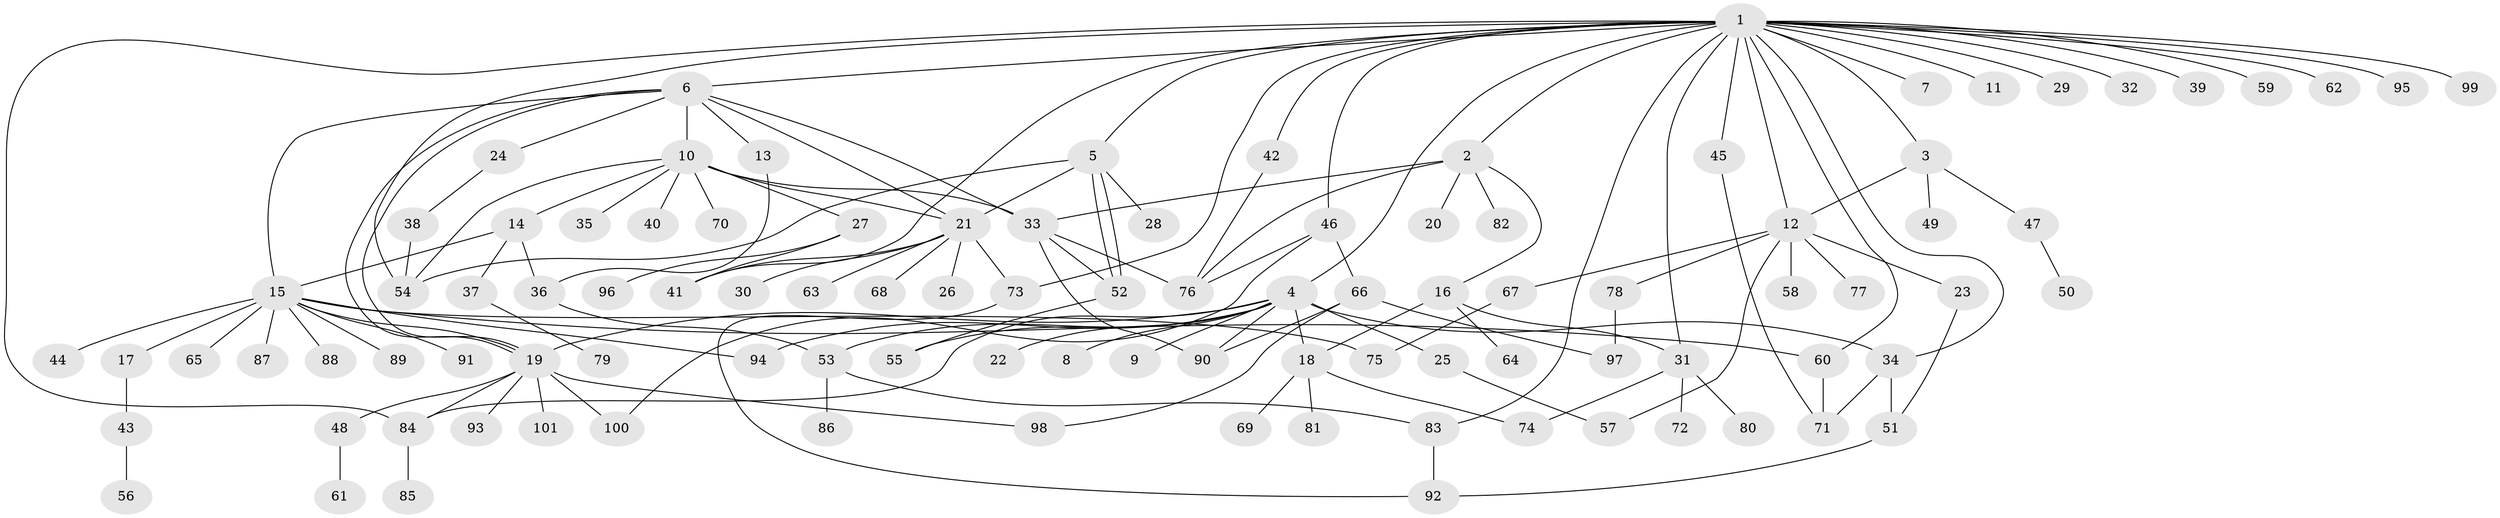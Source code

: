 // Generated by graph-tools (version 1.1) at 2025/35/03/09/25 02:35:29]
// undirected, 101 vertices, 144 edges
graph export_dot {
graph [start="1"]
  node [color=gray90,style=filled];
  1;
  2;
  3;
  4;
  5;
  6;
  7;
  8;
  9;
  10;
  11;
  12;
  13;
  14;
  15;
  16;
  17;
  18;
  19;
  20;
  21;
  22;
  23;
  24;
  25;
  26;
  27;
  28;
  29;
  30;
  31;
  32;
  33;
  34;
  35;
  36;
  37;
  38;
  39;
  40;
  41;
  42;
  43;
  44;
  45;
  46;
  47;
  48;
  49;
  50;
  51;
  52;
  53;
  54;
  55;
  56;
  57;
  58;
  59;
  60;
  61;
  62;
  63;
  64;
  65;
  66;
  67;
  68;
  69;
  70;
  71;
  72;
  73;
  74;
  75;
  76;
  77;
  78;
  79;
  80;
  81;
  82;
  83;
  84;
  85;
  86;
  87;
  88;
  89;
  90;
  91;
  92;
  93;
  94;
  95;
  96;
  97;
  98;
  99;
  100;
  101;
  1 -- 2;
  1 -- 3;
  1 -- 4;
  1 -- 5;
  1 -- 6;
  1 -- 7;
  1 -- 11;
  1 -- 12;
  1 -- 29;
  1 -- 31;
  1 -- 32;
  1 -- 34;
  1 -- 39;
  1 -- 41;
  1 -- 42;
  1 -- 45;
  1 -- 46;
  1 -- 54;
  1 -- 59;
  1 -- 60;
  1 -- 62;
  1 -- 73;
  1 -- 83;
  1 -- 84;
  1 -- 95;
  1 -- 99;
  2 -- 16;
  2 -- 20;
  2 -- 33;
  2 -- 76;
  2 -- 82;
  3 -- 12;
  3 -- 47;
  3 -- 49;
  4 -- 8;
  4 -- 9;
  4 -- 18;
  4 -- 19;
  4 -- 22;
  4 -- 25;
  4 -- 34;
  4 -- 53;
  4 -- 55;
  4 -- 84;
  4 -- 90;
  4 -- 94;
  5 -- 21;
  5 -- 28;
  5 -- 52;
  5 -- 52;
  5 -- 54;
  6 -- 10;
  6 -- 13;
  6 -- 15;
  6 -- 19;
  6 -- 19;
  6 -- 21;
  6 -- 24;
  6 -- 33;
  10 -- 14;
  10 -- 21;
  10 -- 27;
  10 -- 33;
  10 -- 35;
  10 -- 40;
  10 -- 54;
  10 -- 70;
  12 -- 23;
  12 -- 57;
  12 -- 58;
  12 -- 67;
  12 -- 77;
  12 -- 78;
  13 -- 36;
  14 -- 15;
  14 -- 36;
  14 -- 37;
  15 -- 17;
  15 -- 19;
  15 -- 44;
  15 -- 60;
  15 -- 65;
  15 -- 75;
  15 -- 87;
  15 -- 88;
  15 -- 89;
  15 -- 91;
  15 -- 94;
  16 -- 18;
  16 -- 31;
  16 -- 64;
  17 -- 43;
  18 -- 69;
  18 -- 74;
  18 -- 81;
  19 -- 48;
  19 -- 84;
  19 -- 93;
  19 -- 98;
  19 -- 100;
  19 -- 101;
  21 -- 26;
  21 -- 30;
  21 -- 41;
  21 -- 63;
  21 -- 68;
  21 -- 73;
  23 -- 51;
  24 -- 38;
  25 -- 57;
  27 -- 41;
  27 -- 96;
  31 -- 72;
  31 -- 74;
  31 -- 80;
  33 -- 52;
  33 -- 76;
  33 -- 90;
  34 -- 51;
  34 -- 71;
  36 -- 53;
  37 -- 79;
  38 -- 54;
  42 -- 76;
  43 -- 56;
  45 -- 71;
  46 -- 66;
  46 -- 76;
  46 -- 100;
  47 -- 50;
  48 -- 61;
  51 -- 92;
  52 -- 55;
  53 -- 83;
  53 -- 86;
  60 -- 71;
  66 -- 90;
  66 -- 97;
  66 -- 98;
  67 -- 75;
  73 -- 92;
  78 -- 97;
  83 -- 92;
  84 -- 85;
}
